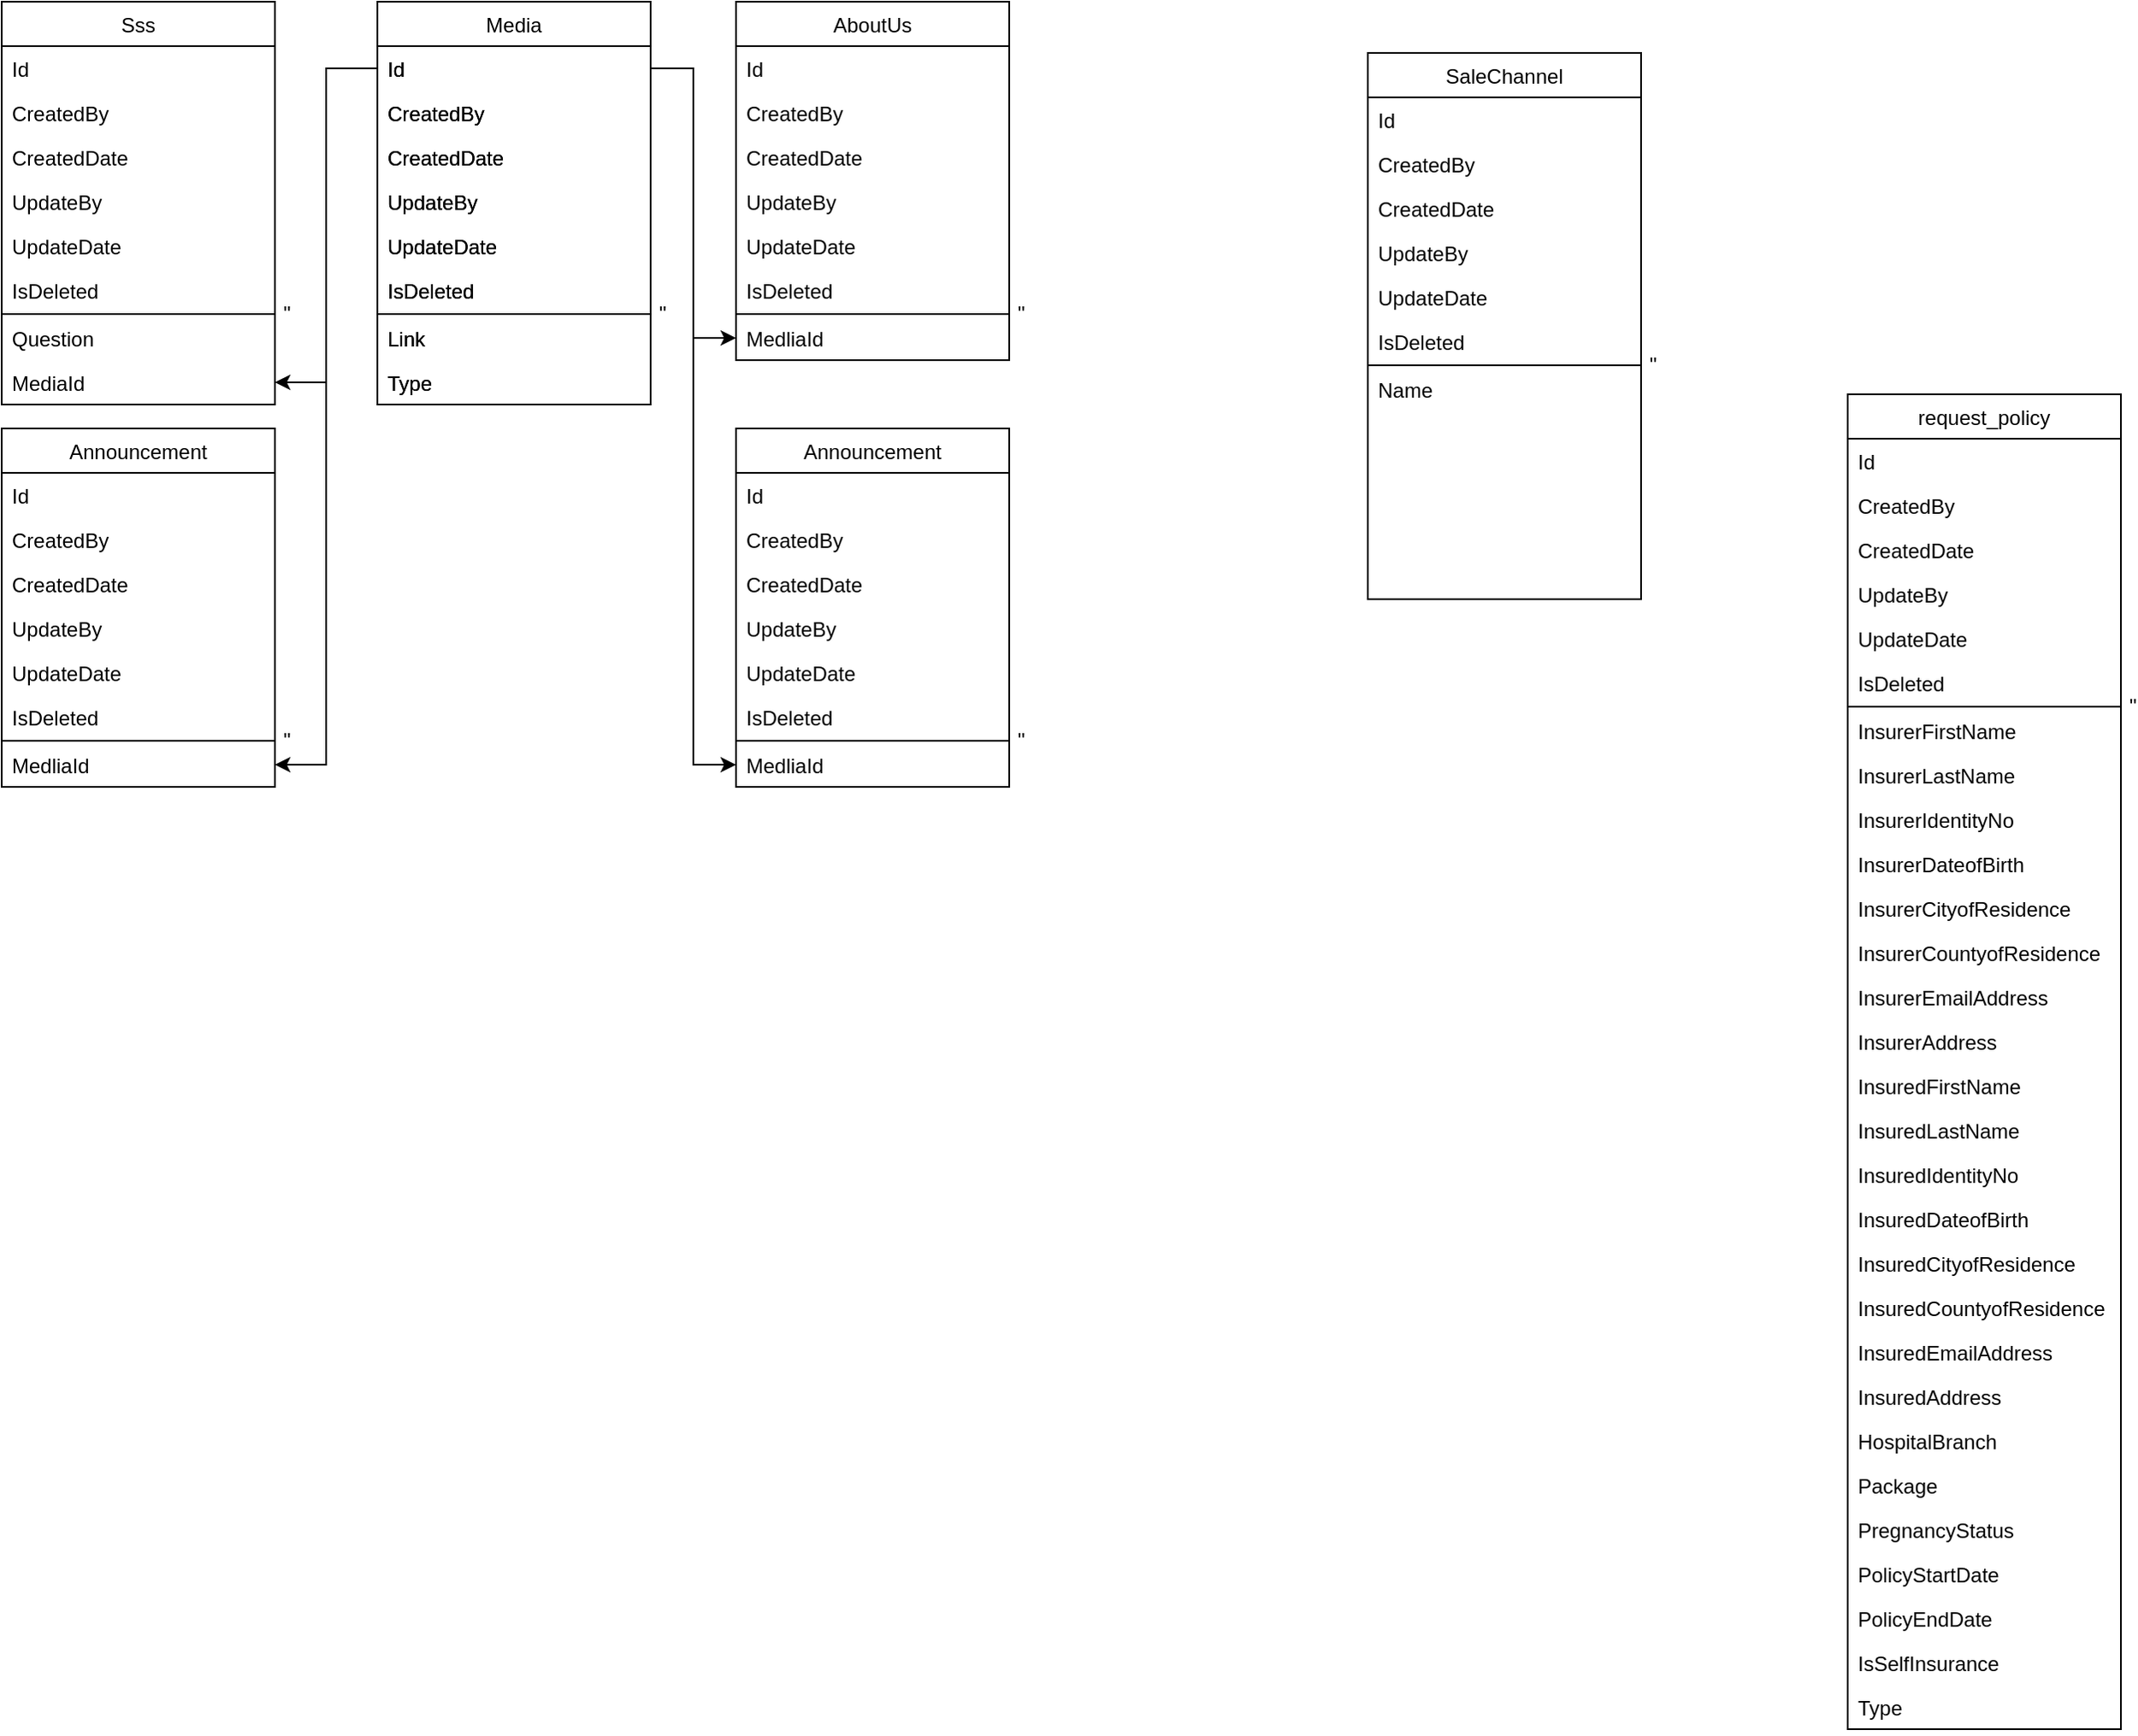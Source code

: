 <mxfile version="16.6.3" type="github">
  <diagram id="C5RBs43oDa-KdzZeNtuy" name="Page-1">
    <mxGraphModel dx="1060" dy="1694" grid="1" gridSize="10" guides="1" tooltips="1" connect="1" arrows="1" fold="1" page="1" pageScale="1" pageWidth="827" pageHeight="1169" math="0" shadow="0">
      <root>
        <mxCell id="WIyWlLk6GJQsqaUBKTNV-0" />
        <mxCell id="WIyWlLk6GJQsqaUBKTNV-1" parent="WIyWlLk6GJQsqaUBKTNV-0" />
        <mxCell id="zkfFHV4jXpPFQw0GAbJ--17" value="request_policy" style="swimlane;fontStyle=0;align=center;verticalAlign=top;childLayout=stackLayout;horizontal=1;startSize=26;horizontalStack=0;resizeParent=1;resizeLast=0;collapsible=1;marginBottom=0;rounded=0;shadow=0;strokeWidth=1;" parent="WIyWlLk6GJQsqaUBKTNV-1" vertex="1">
          <mxGeometry x="1161" y="-880" width="160" height="782" as="geometry">
            <mxRectangle x="550" y="140" width="160" height="26" as="alternateBounds" />
          </mxGeometry>
        </mxCell>
        <mxCell id="zkfFHV4jXpPFQw0GAbJ--18" value="Id" style="text;align=left;verticalAlign=top;spacingLeft=4;spacingRight=4;overflow=hidden;rotatable=0;points=[[0,0.5],[1,0.5]];portConstraint=eastwest;" parent="zkfFHV4jXpPFQw0GAbJ--17" vertex="1">
          <mxGeometry y="26" width="160" height="26" as="geometry" />
        </mxCell>
        <mxCell id="zkfFHV4jXpPFQw0GAbJ--19" value="CreatedBy" style="text;align=left;verticalAlign=top;spacingLeft=4;spacingRight=4;overflow=hidden;rotatable=0;points=[[0,0.5],[1,0.5]];portConstraint=eastwest;rounded=0;shadow=0;html=0;" parent="zkfFHV4jXpPFQw0GAbJ--17" vertex="1">
          <mxGeometry y="52" width="160" height="26" as="geometry" />
        </mxCell>
        <mxCell id="zkfFHV4jXpPFQw0GAbJ--20" value="CreatedDate" style="text;align=left;verticalAlign=top;spacingLeft=4;spacingRight=4;overflow=hidden;rotatable=0;points=[[0,0.5],[1,0.5]];portConstraint=eastwest;rounded=0;shadow=0;html=0;" parent="zkfFHV4jXpPFQw0GAbJ--17" vertex="1">
          <mxGeometry y="78" width="160" height="26" as="geometry" />
        </mxCell>
        <mxCell id="zkfFHV4jXpPFQw0GAbJ--21" value="UpdateBy" style="text;align=left;verticalAlign=top;spacingLeft=4;spacingRight=4;overflow=hidden;rotatable=0;points=[[0,0.5],[1,0.5]];portConstraint=eastwest;rounded=0;shadow=0;html=0;" parent="zkfFHV4jXpPFQw0GAbJ--17" vertex="1">
          <mxGeometry y="104" width="160" height="26" as="geometry" />
        </mxCell>
        <mxCell id="zkfFHV4jXpPFQw0GAbJ--22" value="UpdateDate" style="text;align=left;verticalAlign=top;spacingLeft=4;spacingRight=4;overflow=hidden;rotatable=0;points=[[0,0.5],[1,0.5]];portConstraint=eastwest;rounded=0;shadow=0;html=0;" parent="zkfFHV4jXpPFQw0GAbJ--17" vertex="1">
          <mxGeometry y="130" width="160" height="26" as="geometry" />
        </mxCell>
        <mxCell id="_k-i_T8hS22bGK3Rn5RP-0" value="IsDeleted" style="text;align=left;verticalAlign=top;spacingLeft=4;spacingRight=4;overflow=hidden;rotatable=0;points=[[0,0.5],[1,0.5]];portConstraint=eastwest;rounded=0;shadow=0;html=0;" vertex="1" parent="zkfFHV4jXpPFQw0GAbJ--17">
          <mxGeometry y="156" width="160" height="26" as="geometry" />
        </mxCell>
        <mxCell id="zkfFHV4jXpPFQw0GAbJ--23" value="&quot;" style="line;html=1;strokeWidth=1;align=left;verticalAlign=middle;spacingTop=-1;spacingLeft=3;spacingRight=3;rotatable=0;labelPosition=right;points=[];portConstraint=eastwest;" parent="zkfFHV4jXpPFQw0GAbJ--17" vertex="1">
          <mxGeometry y="182" width="160" height="2" as="geometry" />
        </mxCell>
        <mxCell id="zkfFHV4jXpPFQw0GAbJ--24" value="InsurerFirstName" style="text;align=left;verticalAlign=top;spacingLeft=4;spacingRight=4;overflow=hidden;rotatable=0;points=[[0,0.5],[1,0.5]];portConstraint=eastwest;" parent="zkfFHV4jXpPFQw0GAbJ--17" vertex="1">
          <mxGeometry y="184" width="160" height="26" as="geometry" />
        </mxCell>
        <mxCell id="zkfFHV4jXpPFQw0GAbJ--25" value="InsurerLastName" style="text;align=left;verticalAlign=top;spacingLeft=4;spacingRight=4;overflow=hidden;rotatable=0;points=[[0,0.5],[1,0.5]];portConstraint=eastwest;" parent="zkfFHV4jXpPFQw0GAbJ--17" vertex="1">
          <mxGeometry y="210" width="160" height="26" as="geometry" />
        </mxCell>
        <mxCell id="_k-i_T8hS22bGK3Rn5RP-21" value="InsurerIdentityNo" style="text;align=left;verticalAlign=top;spacingLeft=4;spacingRight=4;overflow=hidden;rotatable=0;points=[[0,0.5],[1,0.5]];portConstraint=eastwest;" vertex="1" parent="zkfFHV4jXpPFQw0GAbJ--17">
          <mxGeometry y="236" width="160" height="26" as="geometry" />
        </mxCell>
        <mxCell id="_k-i_T8hS22bGK3Rn5RP-1" value="InsurerDateofBirth" style="text;align=left;verticalAlign=top;spacingLeft=4;spacingRight=4;overflow=hidden;rotatable=0;points=[[0,0.5],[1,0.5]];portConstraint=eastwest;" vertex="1" parent="zkfFHV4jXpPFQw0GAbJ--17">
          <mxGeometry y="262" width="160" height="26" as="geometry" />
        </mxCell>
        <mxCell id="_k-i_T8hS22bGK3Rn5RP-2" value="InsurerCityofResidence" style="text;align=left;verticalAlign=top;spacingLeft=4;spacingRight=4;overflow=hidden;rotatable=0;points=[[0,0.5],[1,0.5]];portConstraint=eastwest;" vertex="1" parent="zkfFHV4jXpPFQw0GAbJ--17">
          <mxGeometry y="288" width="160" height="26" as="geometry" />
        </mxCell>
        <mxCell id="_k-i_T8hS22bGK3Rn5RP-10" value="InsurerCountyofResidence" style="text;align=left;verticalAlign=top;spacingLeft=4;spacingRight=4;overflow=hidden;rotatable=0;points=[[0,0.5],[1,0.5]];portConstraint=eastwest;" vertex="1" parent="zkfFHV4jXpPFQw0GAbJ--17">
          <mxGeometry y="314" width="160" height="26" as="geometry" />
        </mxCell>
        <mxCell id="_k-i_T8hS22bGK3Rn5RP-3" value="InsurerEmailAddress" style="text;align=left;verticalAlign=top;spacingLeft=4;spacingRight=4;overflow=hidden;rotatable=0;points=[[0,0.5],[1,0.5]];portConstraint=eastwest;" vertex="1" parent="zkfFHV4jXpPFQw0GAbJ--17">
          <mxGeometry y="340" width="160" height="26" as="geometry" />
        </mxCell>
        <mxCell id="_k-i_T8hS22bGK3Rn5RP-4" value="InsurerAddress" style="text;align=left;verticalAlign=top;spacingLeft=4;spacingRight=4;overflow=hidden;rotatable=0;points=[[0,0.5],[1,0.5]];portConstraint=eastwest;" vertex="1" parent="zkfFHV4jXpPFQw0GAbJ--17">
          <mxGeometry y="366" width="160" height="26" as="geometry" />
        </mxCell>
        <mxCell id="_k-i_T8hS22bGK3Rn5RP-5" value="InsuredFirstName" style="text;align=left;verticalAlign=top;spacingLeft=4;spacingRight=4;overflow=hidden;rotatable=0;points=[[0,0.5],[1,0.5]];portConstraint=eastwest;" vertex="1" parent="zkfFHV4jXpPFQw0GAbJ--17">
          <mxGeometry y="392" width="160" height="26" as="geometry" />
        </mxCell>
        <mxCell id="_k-i_T8hS22bGK3Rn5RP-9" value="InsuredLastName" style="text;align=left;verticalAlign=top;spacingLeft=4;spacingRight=4;overflow=hidden;rotatable=0;points=[[0,0.5],[1,0.5]];portConstraint=eastwest;" vertex="1" parent="zkfFHV4jXpPFQw0GAbJ--17">
          <mxGeometry y="418" width="160" height="26" as="geometry" />
        </mxCell>
        <mxCell id="_k-i_T8hS22bGK3Rn5RP-8" value="InsuredIdentityNo" style="text;align=left;verticalAlign=top;spacingLeft=4;spacingRight=4;overflow=hidden;rotatable=0;points=[[0,0.5],[1,0.5]];portConstraint=eastwest;" vertex="1" parent="zkfFHV4jXpPFQw0GAbJ--17">
          <mxGeometry y="444" width="160" height="26" as="geometry" />
        </mxCell>
        <mxCell id="_k-i_T8hS22bGK3Rn5RP-11" value="InsuredDateofBirth" style="text;align=left;verticalAlign=top;spacingLeft=4;spacingRight=4;overflow=hidden;rotatable=0;points=[[0,0.5],[1,0.5]];portConstraint=eastwest;" vertex="1" parent="zkfFHV4jXpPFQw0GAbJ--17">
          <mxGeometry y="470" width="160" height="26" as="geometry" />
        </mxCell>
        <mxCell id="_k-i_T8hS22bGK3Rn5RP-16" value="InsuredCityofResidence" style="text;align=left;verticalAlign=top;spacingLeft=4;spacingRight=4;overflow=hidden;rotatable=0;points=[[0,0.5],[1,0.5]];portConstraint=eastwest;" vertex="1" parent="zkfFHV4jXpPFQw0GAbJ--17">
          <mxGeometry y="496" width="160" height="26" as="geometry" />
        </mxCell>
        <mxCell id="_k-i_T8hS22bGK3Rn5RP-12" value="InsuredCountyofResidence" style="text;align=left;verticalAlign=top;spacingLeft=4;spacingRight=4;overflow=hidden;rotatable=0;points=[[0,0.5],[1,0.5]];portConstraint=eastwest;" vertex="1" parent="zkfFHV4jXpPFQw0GAbJ--17">
          <mxGeometry y="522" width="160" height="26" as="geometry" />
        </mxCell>
        <mxCell id="_k-i_T8hS22bGK3Rn5RP-7" value="InsuredEmailAddress" style="text;align=left;verticalAlign=top;spacingLeft=4;spacingRight=4;overflow=hidden;rotatable=0;points=[[0,0.5],[1,0.5]];portConstraint=eastwest;" vertex="1" parent="zkfFHV4jXpPFQw0GAbJ--17">
          <mxGeometry y="548" width="160" height="26" as="geometry" />
        </mxCell>
        <mxCell id="_k-i_T8hS22bGK3Rn5RP-6" value="InsuredAddress" style="text;align=left;verticalAlign=top;spacingLeft=4;spacingRight=4;overflow=hidden;rotatable=0;points=[[0,0.5],[1,0.5]];portConstraint=eastwest;" vertex="1" parent="zkfFHV4jXpPFQw0GAbJ--17">
          <mxGeometry y="574" width="160" height="26" as="geometry" />
        </mxCell>
        <mxCell id="_k-i_T8hS22bGK3Rn5RP-13" value="HospitalBranch" style="text;align=left;verticalAlign=top;spacingLeft=4;spacingRight=4;overflow=hidden;rotatable=0;points=[[0,0.5],[1,0.5]];portConstraint=eastwest;" vertex="1" parent="zkfFHV4jXpPFQw0GAbJ--17">
          <mxGeometry y="600" width="160" height="26" as="geometry" />
        </mxCell>
        <mxCell id="_k-i_T8hS22bGK3Rn5RP-20" value="Package" style="text;align=left;verticalAlign=top;spacingLeft=4;spacingRight=4;overflow=hidden;rotatable=0;points=[[0,0.5],[1,0.5]];portConstraint=eastwest;" vertex="1" parent="zkfFHV4jXpPFQw0GAbJ--17">
          <mxGeometry y="626" width="160" height="26" as="geometry" />
        </mxCell>
        <mxCell id="_k-i_T8hS22bGK3Rn5RP-19" value="PregnancyStatus" style="text;align=left;verticalAlign=top;spacingLeft=4;spacingRight=4;overflow=hidden;rotatable=0;points=[[0,0.5],[1,0.5]];portConstraint=eastwest;" vertex="1" parent="zkfFHV4jXpPFQw0GAbJ--17">
          <mxGeometry y="652" width="160" height="26" as="geometry" />
        </mxCell>
        <mxCell id="_k-i_T8hS22bGK3Rn5RP-18" value="PolicyStartDate" style="text;align=left;verticalAlign=top;spacingLeft=4;spacingRight=4;overflow=hidden;rotatable=0;points=[[0,0.5],[1,0.5]];portConstraint=eastwest;" vertex="1" parent="zkfFHV4jXpPFQw0GAbJ--17">
          <mxGeometry y="678" width="160" height="26" as="geometry" />
        </mxCell>
        <mxCell id="_k-i_T8hS22bGK3Rn5RP-15" value="PolicyEndDate" style="text;align=left;verticalAlign=top;spacingLeft=4;spacingRight=4;overflow=hidden;rotatable=0;points=[[0,0.5],[1,0.5]];portConstraint=eastwest;" vertex="1" parent="zkfFHV4jXpPFQw0GAbJ--17">
          <mxGeometry y="704" width="160" height="26" as="geometry" />
        </mxCell>
        <mxCell id="_k-i_T8hS22bGK3Rn5RP-17" value="IsSelfInsurance" style="text;align=left;verticalAlign=top;spacingLeft=4;spacingRight=4;overflow=hidden;rotatable=0;points=[[0,0.5],[1,0.5]];portConstraint=eastwest;" vertex="1" parent="zkfFHV4jXpPFQw0GAbJ--17">
          <mxGeometry y="730" width="160" height="26" as="geometry" />
        </mxCell>
        <mxCell id="_k-i_T8hS22bGK3Rn5RP-14" value="Type" style="text;align=left;verticalAlign=top;spacingLeft=4;spacingRight=4;overflow=hidden;rotatable=0;points=[[0,0.5],[1,0.5]];portConstraint=eastwest;" vertex="1" parent="zkfFHV4jXpPFQw0GAbJ--17">
          <mxGeometry y="756" width="160" height="26" as="geometry" />
        </mxCell>
        <mxCell id="_k-i_T8hS22bGK3Rn5RP-22" value="Media" style="swimlane;fontStyle=0;align=center;verticalAlign=top;childLayout=stackLayout;horizontal=1;startSize=26;horizontalStack=0;resizeParent=1;resizeLast=0;collapsible=1;marginBottom=0;rounded=0;shadow=0;strokeWidth=1;" vertex="1" parent="WIyWlLk6GJQsqaUBKTNV-1">
          <mxGeometry x="300" y="-1110" width="160" height="236" as="geometry">
            <mxRectangle x="550" y="140" width="160" height="26" as="alternateBounds" />
          </mxGeometry>
        </mxCell>
        <mxCell id="_k-i_T8hS22bGK3Rn5RP-23" value="Id" style="text;align=left;verticalAlign=top;spacingLeft=4;spacingRight=4;overflow=hidden;rotatable=0;points=[[0,0.5],[1,0.5]];portConstraint=eastwest;" vertex="1" parent="_k-i_T8hS22bGK3Rn5RP-22">
          <mxGeometry y="26" width="160" height="26" as="geometry" />
        </mxCell>
        <mxCell id="_k-i_T8hS22bGK3Rn5RP-24" value="CreatedBy" style="text;align=left;verticalAlign=top;spacingLeft=4;spacingRight=4;overflow=hidden;rotatable=0;points=[[0,0.5],[1,0.5]];portConstraint=eastwest;rounded=0;shadow=0;html=0;" vertex="1" parent="_k-i_T8hS22bGK3Rn5RP-22">
          <mxGeometry y="52" width="160" height="26" as="geometry" />
        </mxCell>
        <mxCell id="_k-i_T8hS22bGK3Rn5RP-25" value="CreatedDate" style="text;align=left;verticalAlign=top;spacingLeft=4;spacingRight=4;overflow=hidden;rotatable=0;points=[[0,0.5],[1,0.5]];portConstraint=eastwest;rounded=0;shadow=0;html=0;" vertex="1" parent="_k-i_T8hS22bGK3Rn5RP-22">
          <mxGeometry y="78" width="160" height="26" as="geometry" />
        </mxCell>
        <mxCell id="_k-i_T8hS22bGK3Rn5RP-26" value="UpdateBy" style="text;align=left;verticalAlign=top;spacingLeft=4;spacingRight=4;overflow=hidden;rotatable=0;points=[[0,0.5],[1,0.5]];portConstraint=eastwest;rounded=0;shadow=0;html=0;" vertex="1" parent="_k-i_T8hS22bGK3Rn5RP-22">
          <mxGeometry y="104" width="160" height="26" as="geometry" />
        </mxCell>
        <mxCell id="_k-i_T8hS22bGK3Rn5RP-27" value="UpdateDate" style="text;align=left;verticalAlign=top;spacingLeft=4;spacingRight=4;overflow=hidden;rotatable=0;points=[[0,0.5],[1,0.5]];portConstraint=eastwest;rounded=0;shadow=0;html=0;" vertex="1" parent="_k-i_T8hS22bGK3Rn5RP-22">
          <mxGeometry y="130" width="160" height="26" as="geometry" />
        </mxCell>
        <mxCell id="_k-i_T8hS22bGK3Rn5RP-28" value="IsDeleted" style="text;align=left;verticalAlign=top;spacingLeft=4;spacingRight=4;overflow=hidden;rotatable=0;points=[[0,0.5],[1,0.5]];portConstraint=eastwest;rounded=0;shadow=0;html=0;" vertex="1" parent="_k-i_T8hS22bGK3Rn5RP-22">
          <mxGeometry y="156" width="160" height="26" as="geometry" />
        </mxCell>
        <mxCell id="_k-i_T8hS22bGK3Rn5RP-29" value="&quot;" style="line;html=1;strokeWidth=1;align=left;verticalAlign=middle;spacingTop=-1;spacingLeft=3;spacingRight=3;rotatable=0;labelPosition=right;points=[];portConstraint=eastwest;" vertex="1" parent="_k-i_T8hS22bGK3Rn5RP-22">
          <mxGeometry y="182" width="160" height="2" as="geometry" />
        </mxCell>
        <mxCell id="_k-i_T8hS22bGK3Rn5RP-30" value="Link" style="text;align=left;verticalAlign=top;spacingLeft=4;spacingRight=4;overflow=hidden;rotatable=0;points=[[0,0.5],[1,0.5]];portConstraint=eastwest;" vertex="1" parent="_k-i_T8hS22bGK3Rn5RP-22">
          <mxGeometry y="184" width="160" height="26" as="geometry" />
        </mxCell>
        <mxCell id="_k-i_T8hS22bGK3Rn5RP-31" value="Type" style="text;align=left;verticalAlign=top;spacingLeft=4;spacingRight=4;overflow=hidden;rotatable=0;points=[[0,0.5],[1,0.5]];portConstraint=eastwest;" vertex="1" parent="_k-i_T8hS22bGK3Rn5RP-22">
          <mxGeometry y="210" width="160" height="26" as="geometry" />
        </mxCell>
        <mxCell id="_k-i_T8hS22bGK3Rn5RP-54" value="AboutUs" style="swimlane;fontStyle=0;align=center;verticalAlign=top;childLayout=stackLayout;horizontal=1;startSize=26;horizontalStack=0;resizeParent=1;resizeLast=0;collapsible=1;marginBottom=0;rounded=0;shadow=0;strokeWidth=1;" vertex="1" parent="WIyWlLk6GJQsqaUBKTNV-1">
          <mxGeometry x="510" y="-1110" width="160" height="210" as="geometry">
            <mxRectangle x="550" y="140" width="160" height="26" as="alternateBounds" />
          </mxGeometry>
        </mxCell>
        <mxCell id="_k-i_T8hS22bGK3Rn5RP-55" value="Id" style="text;align=left;verticalAlign=top;spacingLeft=4;spacingRight=4;overflow=hidden;rotatable=0;points=[[0,0.5],[1,0.5]];portConstraint=eastwest;" vertex="1" parent="_k-i_T8hS22bGK3Rn5RP-54">
          <mxGeometry y="26" width="160" height="26" as="geometry" />
        </mxCell>
        <mxCell id="_k-i_T8hS22bGK3Rn5RP-56" value="CreatedBy" style="text;align=left;verticalAlign=top;spacingLeft=4;spacingRight=4;overflow=hidden;rotatable=0;points=[[0,0.5],[1,0.5]];portConstraint=eastwest;rounded=0;shadow=0;html=0;" vertex="1" parent="_k-i_T8hS22bGK3Rn5RP-54">
          <mxGeometry y="52" width="160" height="26" as="geometry" />
        </mxCell>
        <mxCell id="_k-i_T8hS22bGK3Rn5RP-57" value="CreatedDate" style="text;align=left;verticalAlign=top;spacingLeft=4;spacingRight=4;overflow=hidden;rotatable=0;points=[[0,0.5],[1,0.5]];portConstraint=eastwest;rounded=0;shadow=0;html=0;" vertex="1" parent="_k-i_T8hS22bGK3Rn5RP-54">
          <mxGeometry y="78" width="160" height="26" as="geometry" />
        </mxCell>
        <mxCell id="_k-i_T8hS22bGK3Rn5RP-58" value="UpdateBy" style="text;align=left;verticalAlign=top;spacingLeft=4;spacingRight=4;overflow=hidden;rotatable=0;points=[[0,0.5],[1,0.5]];portConstraint=eastwest;rounded=0;shadow=0;html=0;" vertex="1" parent="_k-i_T8hS22bGK3Rn5RP-54">
          <mxGeometry y="104" width="160" height="26" as="geometry" />
        </mxCell>
        <mxCell id="_k-i_T8hS22bGK3Rn5RP-59" value="UpdateDate" style="text;align=left;verticalAlign=top;spacingLeft=4;spacingRight=4;overflow=hidden;rotatable=0;points=[[0,0.5],[1,0.5]];portConstraint=eastwest;rounded=0;shadow=0;html=0;" vertex="1" parent="_k-i_T8hS22bGK3Rn5RP-54">
          <mxGeometry y="130" width="160" height="26" as="geometry" />
        </mxCell>
        <mxCell id="_k-i_T8hS22bGK3Rn5RP-60" value="IsDeleted" style="text;align=left;verticalAlign=top;spacingLeft=4;spacingRight=4;overflow=hidden;rotatable=0;points=[[0,0.5],[1,0.5]];portConstraint=eastwest;rounded=0;shadow=0;html=0;" vertex="1" parent="_k-i_T8hS22bGK3Rn5RP-54">
          <mxGeometry y="156" width="160" height="26" as="geometry" />
        </mxCell>
        <mxCell id="_k-i_T8hS22bGK3Rn5RP-61" value="&quot;" style="line;html=1;strokeWidth=1;align=left;verticalAlign=middle;spacingTop=-1;spacingLeft=3;spacingRight=3;rotatable=0;labelPosition=right;points=[];portConstraint=eastwest;" vertex="1" parent="_k-i_T8hS22bGK3Rn5RP-54">
          <mxGeometry y="182" width="160" height="2" as="geometry" />
        </mxCell>
        <mxCell id="_k-i_T8hS22bGK3Rn5RP-62" value="MedliaId" style="text;align=left;verticalAlign=top;spacingLeft=4;spacingRight=4;overflow=hidden;rotatable=0;points=[[0,0.5],[1,0.5]];portConstraint=eastwest;" vertex="1" parent="_k-i_T8hS22bGK3Rn5RP-54">
          <mxGeometry y="184" width="160" height="26" as="geometry" />
        </mxCell>
        <mxCell id="_k-i_T8hS22bGK3Rn5RP-64" value="Media" style="swimlane;fontStyle=0;align=center;verticalAlign=top;childLayout=stackLayout;horizontal=1;startSize=26;horizontalStack=0;resizeParent=1;resizeLast=0;collapsible=1;marginBottom=0;rounded=0;shadow=0;strokeWidth=1;" vertex="1" parent="WIyWlLk6GJQsqaUBKTNV-1">
          <mxGeometry x="300" y="-1110" width="160" height="236" as="geometry">
            <mxRectangle x="550" y="140" width="160" height="26" as="alternateBounds" />
          </mxGeometry>
        </mxCell>
        <mxCell id="_k-i_T8hS22bGK3Rn5RP-65" value="Id" style="text;align=left;verticalAlign=top;spacingLeft=4;spacingRight=4;overflow=hidden;rotatable=0;points=[[0,0.5],[1,0.5]];portConstraint=eastwest;" vertex="1" parent="_k-i_T8hS22bGK3Rn5RP-64">
          <mxGeometry y="26" width="160" height="26" as="geometry" />
        </mxCell>
        <mxCell id="_k-i_T8hS22bGK3Rn5RP-66" value="CreatedBy" style="text;align=left;verticalAlign=top;spacingLeft=4;spacingRight=4;overflow=hidden;rotatable=0;points=[[0,0.5],[1,0.5]];portConstraint=eastwest;rounded=0;shadow=0;html=0;" vertex="1" parent="_k-i_T8hS22bGK3Rn5RP-64">
          <mxGeometry y="52" width="160" height="26" as="geometry" />
        </mxCell>
        <mxCell id="_k-i_T8hS22bGK3Rn5RP-67" value="CreatedDate" style="text;align=left;verticalAlign=top;spacingLeft=4;spacingRight=4;overflow=hidden;rotatable=0;points=[[0,0.5],[1,0.5]];portConstraint=eastwest;rounded=0;shadow=0;html=0;" vertex="1" parent="_k-i_T8hS22bGK3Rn5RP-64">
          <mxGeometry y="78" width="160" height="26" as="geometry" />
        </mxCell>
        <mxCell id="_k-i_T8hS22bGK3Rn5RP-68" value="UpdateBy" style="text;align=left;verticalAlign=top;spacingLeft=4;spacingRight=4;overflow=hidden;rotatable=0;points=[[0,0.5],[1,0.5]];portConstraint=eastwest;rounded=0;shadow=0;html=0;" vertex="1" parent="_k-i_T8hS22bGK3Rn5RP-64">
          <mxGeometry y="104" width="160" height="26" as="geometry" />
        </mxCell>
        <mxCell id="_k-i_T8hS22bGK3Rn5RP-69" value="UpdateDate" style="text;align=left;verticalAlign=top;spacingLeft=4;spacingRight=4;overflow=hidden;rotatable=0;points=[[0,0.5],[1,0.5]];portConstraint=eastwest;rounded=0;shadow=0;html=0;" vertex="1" parent="_k-i_T8hS22bGK3Rn5RP-64">
          <mxGeometry y="130" width="160" height="26" as="geometry" />
        </mxCell>
        <mxCell id="_k-i_T8hS22bGK3Rn5RP-70" value="IsDeleted" style="text;align=left;verticalAlign=top;spacingLeft=4;spacingRight=4;overflow=hidden;rotatable=0;points=[[0,0.5],[1,0.5]];portConstraint=eastwest;rounded=0;shadow=0;html=0;" vertex="1" parent="_k-i_T8hS22bGK3Rn5RP-64">
          <mxGeometry y="156" width="160" height="26" as="geometry" />
        </mxCell>
        <mxCell id="_k-i_T8hS22bGK3Rn5RP-71" value="&quot;" style="line;html=1;strokeWidth=1;align=left;verticalAlign=middle;spacingTop=-1;spacingLeft=3;spacingRight=3;rotatable=0;labelPosition=right;points=[];portConstraint=eastwest;" vertex="1" parent="_k-i_T8hS22bGK3Rn5RP-64">
          <mxGeometry y="182" width="160" height="2" as="geometry" />
        </mxCell>
        <mxCell id="_k-i_T8hS22bGK3Rn5RP-72" value="Link" style="text;align=left;verticalAlign=top;spacingLeft=4;spacingRight=4;overflow=hidden;rotatable=0;points=[[0,0.5],[1,0.5]];portConstraint=eastwest;" vertex="1" parent="_k-i_T8hS22bGK3Rn5RP-64">
          <mxGeometry y="184" width="160" height="26" as="geometry" />
        </mxCell>
        <mxCell id="_k-i_T8hS22bGK3Rn5RP-73" value="Type" style="text;align=left;verticalAlign=top;spacingLeft=4;spacingRight=4;overflow=hidden;rotatable=0;points=[[0,0.5],[1,0.5]];portConstraint=eastwest;" vertex="1" parent="_k-i_T8hS22bGK3Rn5RP-64">
          <mxGeometry y="210" width="160" height="26" as="geometry" />
        </mxCell>
        <mxCell id="_k-i_T8hS22bGK3Rn5RP-115" value="Sss" style="swimlane;fontStyle=0;align=center;verticalAlign=top;childLayout=stackLayout;horizontal=1;startSize=26;horizontalStack=0;resizeParent=1;resizeLast=0;collapsible=1;marginBottom=0;rounded=0;shadow=0;strokeWidth=1;" vertex="1" parent="WIyWlLk6GJQsqaUBKTNV-1">
          <mxGeometry x="80" y="-1110" width="160" height="236" as="geometry">
            <mxRectangle x="550" y="140" width="160" height="26" as="alternateBounds" />
          </mxGeometry>
        </mxCell>
        <mxCell id="_k-i_T8hS22bGK3Rn5RP-116" value="Id" style="text;align=left;verticalAlign=top;spacingLeft=4;spacingRight=4;overflow=hidden;rotatable=0;points=[[0,0.5],[1,0.5]];portConstraint=eastwest;" vertex="1" parent="_k-i_T8hS22bGK3Rn5RP-115">
          <mxGeometry y="26" width="160" height="26" as="geometry" />
        </mxCell>
        <mxCell id="_k-i_T8hS22bGK3Rn5RP-117" value="CreatedBy" style="text;align=left;verticalAlign=top;spacingLeft=4;spacingRight=4;overflow=hidden;rotatable=0;points=[[0,0.5],[1,0.5]];portConstraint=eastwest;rounded=0;shadow=0;html=0;" vertex="1" parent="_k-i_T8hS22bGK3Rn5RP-115">
          <mxGeometry y="52" width="160" height="26" as="geometry" />
        </mxCell>
        <mxCell id="_k-i_T8hS22bGK3Rn5RP-118" value="CreatedDate" style="text;align=left;verticalAlign=top;spacingLeft=4;spacingRight=4;overflow=hidden;rotatable=0;points=[[0,0.5],[1,0.5]];portConstraint=eastwest;rounded=0;shadow=0;html=0;" vertex="1" parent="_k-i_T8hS22bGK3Rn5RP-115">
          <mxGeometry y="78" width="160" height="26" as="geometry" />
        </mxCell>
        <mxCell id="_k-i_T8hS22bGK3Rn5RP-119" value="UpdateBy" style="text;align=left;verticalAlign=top;spacingLeft=4;spacingRight=4;overflow=hidden;rotatable=0;points=[[0,0.5],[1,0.5]];portConstraint=eastwest;rounded=0;shadow=0;html=0;" vertex="1" parent="_k-i_T8hS22bGK3Rn5RP-115">
          <mxGeometry y="104" width="160" height="26" as="geometry" />
        </mxCell>
        <mxCell id="_k-i_T8hS22bGK3Rn5RP-120" value="UpdateDate" style="text;align=left;verticalAlign=top;spacingLeft=4;spacingRight=4;overflow=hidden;rotatable=0;points=[[0,0.5],[1,0.5]];portConstraint=eastwest;rounded=0;shadow=0;html=0;" vertex="1" parent="_k-i_T8hS22bGK3Rn5RP-115">
          <mxGeometry y="130" width="160" height="26" as="geometry" />
        </mxCell>
        <mxCell id="_k-i_T8hS22bGK3Rn5RP-121" value="IsDeleted" style="text;align=left;verticalAlign=top;spacingLeft=4;spacingRight=4;overflow=hidden;rotatable=0;points=[[0,0.5],[1,0.5]];portConstraint=eastwest;rounded=0;shadow=0;html=0;" vertex="1" parent="_k-i_T8hS22bGK3Rn5RP-115">
          <mxGeometry y="156" width="160" height="26" as="geometry" />
        </mxCell>
        <mxCell id="_k-i_T8hS22bGK3Rn5RP-122" value="&quot;" style="line;html=1;strokeWidth=1;align=left;verticalAlign=middle;spacingTop=-1;spacingLeft=3;spacingRight=3;rotatable=0;labelPosition=right;points=[];portConstraint=eastwest;" vertex="1" parent="_k-i_T8hS22bGK3Rn5RP-115">
          <mxGeometry y="182" width="160" height="2" as="geometry" />
        </mxCell>
        <mxCell id="_k-i_T8hS22bGK3Rn5RP-123" value="Question" style="text;align=left;verticalAlign=top;spacingLeft=4;spacingRight=4;overflow=hidden;rotatable=0;points=[[0,0.5],[1,0.5]];portConstraint=eastwest;" vertex="1" parent="_k-i_T8hS22bGK3Rn5RP-115">
          <mxGeometry y="184" width="160" height="26" as="geometry" />
        </mxCell>
        <mxCell id="_k-i_T8hS22bGK3Rn5RP-124" value="MediaId" style="text;align=left;verticalAlign=top;spacingLeft=4;spacingRight=4;overflow=hidden;rotatable=0;points=[[0,0.5],[1,0.5]];portConstraint=eastwest;" vertex="1" parent="_k-i_T8hS22bGK3Rn5RP-115">
          <mxGeometry y="210" width="160" height="26" as="geometry" />
        </mxCell>
        <mxCell id="_k-i_T8hS22bGK3Rn5RP-136" style="edgeStyle=orthogonalEdgeStyle;rounded=0;orthogonalLoop=1;jettySize=auto;html=1;exitX=1;exitY=0.5;exitDx=0;exitDy=0;entryX=0;entryY=0.5;entryDx=0;entryDy=0;" edge="1" parent="WIyWlLk6GJQsqaUBKTNV-1" source="_k-i_T8hS22bGK3Rn5RP-65" target="_k-i_T8hS22bGK3Rn5RP-62">
          <mxGeometry relative="1" as="geometry" />
        </mxCell>
        <mxCell id="_k-i_T8hS22bGK3Rn5RP-137" style="edgeStyle=orthogonalEdgeStyle;rounded=0;orthogonalLoop=1;jettySize=auto;html=1;exitX=0;exitY=0.5;exitDx=0;exitDy=0;entryX=1;entryY=0.5;entryDx=0;entryDy=0;" edge="1" parent="WIyWlLk6GJQsqaUBKTNV-1" source="_k-i_T8hS22bGK3Rn5RP-65" target="_k-i_T8hS22bGK3Rn5RP-124">
          <mxGeometry relative="1" as="geometry" />
        </mxCell>
        <mxCell id="_k-i_T8hS22bGK3Rn5RP-138" value="Announcement" style="swimlane;fontStyle=0;align=center;verticalAlign=top;childLayout=stackLayout;horizontal=1;startSize=26;horizontalStack=0;resizeParent=1;resizeLast=0;collapsible=1;marginBottom=0;rounded=0;shadow=0;strokeWidth=1;" vertex="1" parent="WIyWlLk6GJQsqaUBKTNV-1">
          <mxGeometry x="80" y="-860" width="160" height="210" as="geometry">
            <mxRectangle x="550" y="140" width="160" height="26" as="alternateBounds" />
          </mxGeometry>
        </mxCell>
        <mxCell id="_k-i_T8hS22bGK3Rn5RP-139" value="Id" style="text;align=left;verticalAlign=top;spacingLeft=4;spacingRight=4;overflow=hidden;rotatable=0;points=[[0,0.5],[1,0.5]];portConstraint=eastwest;" vertex="1" parent="_k-i_T8hS22bGK3Rn5RP-138">
          <mxGeometry y="26" width="160" height="26" as="geometry" />
        </mxCell>
        <mxCell id="_k-i_T8hS22bGK3Rn5RP-140" value="CreatedBy" style="text;align=left;verticalAlign=top;spacingLeft=4;spacingRight=4;overflow=hidden;rotatable=0;points=[[0,0.5],[1,0.5]];portConstraint=eastwest;rounded=0;shadow=0;html=0;" vertex="1" parent="_k-i_T8hS22bGK3Rn5RP-138">
          <mxGeometry y="52" width="160" height="26" as="geometry" />
        </mxCell>
        <mxCell id="_k-i_T8hS22bGK3Rn5RP-141" value="CreatedDate" style="text;align=left;verticalAlign=top;spacingLeft=4;spacingRight=4;overflow=hidden;rotatable=0;points=[[0,0.5],[1,0.5]];portConstraint=eastwest;rounded=0;shadow=0;html=0;" vertex="1" parent="_k-i_T8hS22bGK3Rn5RP-138">
          <mxGeometry y="78" width="160" height="26" as="geometry" />
        </mxCell>
        <mxCell id="_k-i_T8hS22bGK3Rn5RP-142" value="UpdateBy" style="text;align=left;verticalAlign=top;spacingLeft=4;spacingRight=4;overflow=hidden;rotatable=0;points=[[0,0.5],[1,0.5]];portConstraint=eastwest;rounded=0;shadow=0;html=0;" vertex="1" parent="_k-i_T8hS22bGK3Rn5RP-138">
          <mxGeometry y="104" width="160" height="26" as="geometry" />
        </mxCell>
        <mxCell id="_k-i_T8hS22bGK3Rn5RP-143" value="UpdateDate" style="text;align=left;verticalAlign=top;spacingLeft=4;spacingRight=4;overflow=hidden;rotatable=0;points=[[0,0.5],[1,0.5]];portConstraint=eastwest;rounded=0;shadow=0;html=0;" vertex="1" parent="_k-i_T8hS22bGK3Rn5RP-138">
          <mxGeometry y="130" width="160" height="26" as="geometry" />
        </mxCell>
        <mxCell id="_k-i_T8hS22bGK3Rn5RP-144" value="IsDeleted" style="text;align=left;verticalAlign=top;spacingLeft=4;spacingRight=4;overflow=hidden;rotatable=0;points=[[0,0.5],[1,0.5]];portConstraint=eastwest;rounded=0;shadow=0;html=0;" vertex="1" parent="_k-i_T8hS22bGK3Rn5RP-138">
          <mxGeometry y="156" width="160" height="26" as="geometry" />
        </mxCell>
        <mxCell id="_k-i_T8hS22bGK3Rn5RP-145" value="&quot;" style="line;html=1;strokeWidth=1;align=left;verticalAlign=middle;spacingTop=-1;spacingLeft=3;spacingRight=3;rotatable=0;labelPosition=right;points=[];portConstraint=eastwest;" vertex="1" parent="_k-i_T8hS22bGK3Rn5RP-138">
          <mxGeometry y="182" width="160" height="2" as="geometry" />
        </mxCell>
        <mxCell id="_k-i_T8hS22bGK3Rn5RP-146" value="MedliaId" style="text;align=left;verticalAlign=top;spacingLeft=4;spacingRight=4;overflow=hidden;rotatable=0;points=[[0,0.5],[1,0.5]];portConstraint=eastwest;" vertex="1" parent="_k-i_T8hS22bGK3Rn5RP-138">
          <mxGeometry y="184" width="160" height="26" as="geometry" />
        </mxCell>
        <mxCell id="_k-i_T8hS22bGK3Rn5RP-147" style="edgeStyle=orthogonalEdgeStyle;rounded=0;orthogonalLoop=1;jettySize=auto;html=1;exitX=0;exitY=0.5;exitDx=0;exitDy=0;entryX=1;entryY=0.5;entryDx=0;entryDy=0;" edge="1" parent="WIyWlLk6GJQsqaUBKTNV-1" source="_k-i_T8hS22bGK3Rn5RP-65" target="_k-i_T8hS22bGK3Rn5RP-146">
          <mxGeometry relative="1" as="geometry" />
        </mxCell>
        <mxCell id="_k-i_T8hS22bGK3Rn5RP-148" value="Announcement" style="swimlane;fontStyle=0;align=center;verticalAlign=top;childLayout=stackLayout;horizontal=1;startSize=26;horizontalStack=0;resizeParent=1;resizeLast=0;collapsible=1;marginBottom=0;rounded=0;shadow=0;strokeWidth=1;" vertex="1" parent="WIyWlLk6GJQsqaUBKTNV-1">
          <mxGeometry x="510" y="-860" width="160" height="210" as="geometry">
            <mxRectangle x="550" y="140" width="160" height="26" as="alternateBounds" />
          </mxGeometry>
        </mxCell>
        <mxCell id="_k-i_T8hS22bGK3Rn5RP-149" value="Id" style="text;align=left;verticalAlign=top;spacingLeft=4;spacingRight=4;overflow=hidden;rotatable=0;points=[[0,0.5],[1,0.5]];portConstraint=eastwest;" vertex="1" parent="_k-i_T8hS22bGK3Rn5RP-148">
          <mxGeometry y="26" width="160" height="26" as="geometry" />
        </mxCell>
        <mxCell id="_k-i_T8hS22bGK3Rn5RP-150" value="CreatedBy" style="text;align=left;verticalAlign=top;spacingLeft=4;spacingRight=4;overflow=hidden;rotatable=0;points=[[0,0.5],[1,0.5]];portConstraint=eastwest;rounded=0;shadow=0;html=0;" vertex="1" parent="_k-i_T8hS22bGK3Rn5RP-148">
          <mxGeometry y="52" width="160" height="26" as="geometry" />
        </mxCell>
        <mxCell id="_k-i_T8hS22bGK3Rn5RP-151" value="CreatedDate" style="text;align=left;verticalAlign=top;spacingLeft=4;spacingRight=4;overflow=hidden;rotatable=0;points=[[0,0.5],[1,0.5]];portConstraint=eastwest;rounded=0;shadow=0;html=0;" vertex="1" parent="_k-i_T8hS22bGK3Rn5RP-148">
          <mxGeometry y="78" width="160" height="26" as="geometry" />
        </mxCell>
        <mxCell id="_k-i_T8hS22bGK3Rn5RP-152" value="UpdateBy" style="text;align=left;verticalAlign=top;spacingLeft=4;spacingRight=4;overflow=hidden;rotatable=0;points=[[0,0.5],[1,0.5]];portConstraint=eastwest;rounded=0;shadow=0;html=0;" vertex="1" parent="_k-i_T8hS22bGK3Rn5RP-148">
          <mxGeometry y="104" width="160" height="26" as="geometry" />
        </mxCell>
        <mxCell id="_k-i_T8hS22bGK3Rn5RP-153" value="UpdateDate" style="text;align=left;verticalAlign=top;spacingLeft=4;spacingRight=4;overflow=hidden;rotatable=0;points=[[0,0.5],[1,0.5]];portConstraint=eastwest;rounded=0;shadow=0;html=0;" vertex="1" parent="_k-i_T8hS22bGK3Rn5RP-148">
          <mxGeometry y="130" width="160" height="26" as="geometry" />
        </mxCell>
        <mxCell id="_k-i_T8hS22bGK3Rn5RP-154" value="IsDeleted" style="text;align=left;verticalAlign=top;spacingLeft=4;spacingRight=4;overflow=hidden;rotatable=0;points=[[0,0.5],[1,0.5]];portConstraint=eastwest;rounded=0;shadow=0;html=0;" vertex="1" parent="_k-i_T8hS22bGK3Rn5RP-148">
          <mxGeometry y="156" width="160" height="26" as="geometry" />
        </mxCell>
        <mxCell id="_k-i_T8hS22bGK3Rn5RP-155" value="&quot;" style="line;html=1;strokeWidth=1;align=left;verticalAlign=middle;spacingTop=-1;spacingLeft=3;spacingRight=3;rotatable=0;labelPosition=right;points=[];portConstraint=eastwest;" vertex="1" parent="_k-i_T8hS22bGK3Rn5RP-148">
          <mxGeometry y="182" width="160" height="2" as="geometry" />
        </mxCell>
        <mxCell id="_k-i_T8hS22bGK3Rn5RP-156" value="MedliaId" style="text;align=left;verticalAlign=top;spacingLeft=4;spacingRight=4;overflow=hidden;rotatable=0;points=[[0,0.5],[1,0.5]];portConstraint=eastwest;" vertex="1" parent="_k-i_T8hS22bGK3Rn5RP-148">
          <mxGeometry y="184" width="160" height="26" as="geometry" />
        </mxCell>
        <mxCell id="_k-i_T8hS22bGK3Rn5RP-157" style="edgeStyle=orthogonalEdgeStyle;rounded=0;orthogonalLoop=1;jettySize=auto;html=1;exitX=1;exitY=0.5;exitDx=0;exitDy=0;entryX=0;entryY=0.5;entryDx=0;entryDy=0;" edge="1" parent="WIyWlLk6GJQsqaUBKTNV-1" source="_k-i_T8hS22bGK3Rn5RP-65" target="_k-i_T8hS22bGK3Rn5RP-156">
          <mxGeometry relative="1" as="geometry" />
        </mxCell>
        <mxCell id="_k-i_T8hS22bGK3Rn5RP-158" value="SaleChannel" style="swimlane;fontStyle=0;align=center;verticalAlign=top;childLayout=stackLayout;horizontal=1;startSize=26;horizontalStack=0;resizeParent=1;resizeLast=0;collapsible=1;marginBottom=0;rounded=0;shadow=0;strokeWidth=1;" vertex="1" parent="WIyWlLk6GJQsqaUBKTNV-1">
          <mxGeometry x="880" y="-1080" width="160" height="320" as="geometry">
            <mxRectangle x="550" y="140" width="160" height="26" as="alternateBounds" />
          </mxGeometry>
        </mxCell>
        <mxCell id="_k-i_T8hS22bGK3Rn5RP-159" value="Id" style="text;align=left;verticalAlign=top;spacingLeft=4;spacingRight=4;overflow=hidden;rotatable=0;points=[[0,0.5],[1,0.5]];portConstraint=eastwest;" vertex="1" parent="_k-i_T8hS22bGK3Rn5RP-158">
          <mxGeometry y="26" width="160" height="26" as="geometry" />
        </mxCell>
        <mxCell id="_k-i_T8hS22bGK3Rn5RP-160" value="CreatedBy" style="text;align=left;verticalAlign=top;spacingLeft=4;spacingRight=4;overflow=hidden;rotatable=0;points=[[0,0.5],[1,0.5]];portConstraint=eastwest;rounded=0;shadow=0;html=0;" vertex="1" parent="_k-i_T8hS22bGK3Rn5RP-158">
          <mxGeometry y="52" width="160" height="26" as="geometry" />
        </mxCell>
        <mxCell id="_k-i_T8hS22bGK3Rn5RP-161" value="CreatedDate" style="text;align=left;verticalAlign=top;spacingLeft=4;spacingRight=4;overflow=hidden;rotatable=0;points=[[0,0.5],[1,0.5]];portConstraint=eastwest;rounded=0;shadow=0;html=0;" vertex="1" parent="_k-i_T8hS22bGK3Rn5RP-158">
          <mxGeometry y="78" width="160" height="26" as="geometry" />
        </mxCell>
        <mxCell id="_k-i_T8hS22bGK3Rn5RP-162" value="UpdateBy" style="text;align=left;verticalAlign=top;spacingLeft=4;spacingRight=4;overflow=hidden;rotatable=0;points=[[0,0.5],[1,0.5]];portConstraint=eastwest;rounded=0;shadow=0;html=0;" vertex="1" parent="_k-i_T8hS22bGK3Rn5RP-158">
          <mxGeometry y="104" width="160" height="26" as="geometry" />
        </mxCell>
        <mxCell id="_k-i_T8hS22bGK3Rn5RP-163" value="UpdateDate" style="text;align=left;verticalAlign=top;spacingLeft=4;spacingRight=4;overflow=hidden;rotatable=0;points=[[0,0.5],[1,0.5]];portConstraint=eastwest;rounded=0;shadow=0;html=0;" vertex="1" parent="_k-i_T8hS22bGK3Rn5RP-158">
          <mxGeometry y="130" width="160" height="26" as="geometry" />
        </mxCell>
        <mxCell id="_k-i_T8hS22bGK3Rn5RP-164" value="IsDeleted" style="text;align=left;verticalAlign=top;spacingLeft=4;spacingRight=4;overflow=hidden;rotatable=0;points=[[0,0.5],[1,0.5]];portConstraint=eastwest;rounded=0;shadow=0;html=0;" vertex="1" parent="_k-i_T8hS22bGK3Rn5RP-158">
          <mxGeometry y="156" width="160" height="26" as="geometry" />
        </mxCell>
        <mxCell id="_k-i_T8hS22bGK3Rn5RP-165" value="&quot;" style="line;html=1;strokeWidth=1;align=left;verticalAlign=middle;spacingTop=-1;spacingLeft=3;spacingRight=3;rotatable=0;labelPosition=right;points=[];portConstraint=eastwest;" vertex="1" parent="_k-i_T8hS22bGK3Rn5RP-158">
          <mxGeometry y="182" width="160" height="2" as="geometry" />
        </mxCell>
        <mxCell id="_k-i_T8hS22bGK3Rn5RP-166" value="Name" style="text;align=left;verticalAlign=top;spacingLeft=4;spacingRight=4;overflow=hidden;rotatable=0;points=[[0,0.5],[1,0.5]];portConstraint=eastwest;" vertex="1" parent="_k-i_T8hS22bGK3Rn5RP-158">
          <mxGeometry y="184" width="160" height="136" as="geometry" />
        </mxCell>
      </root>
    </mxGraphModel>
  </diagram>
</mxfile>

